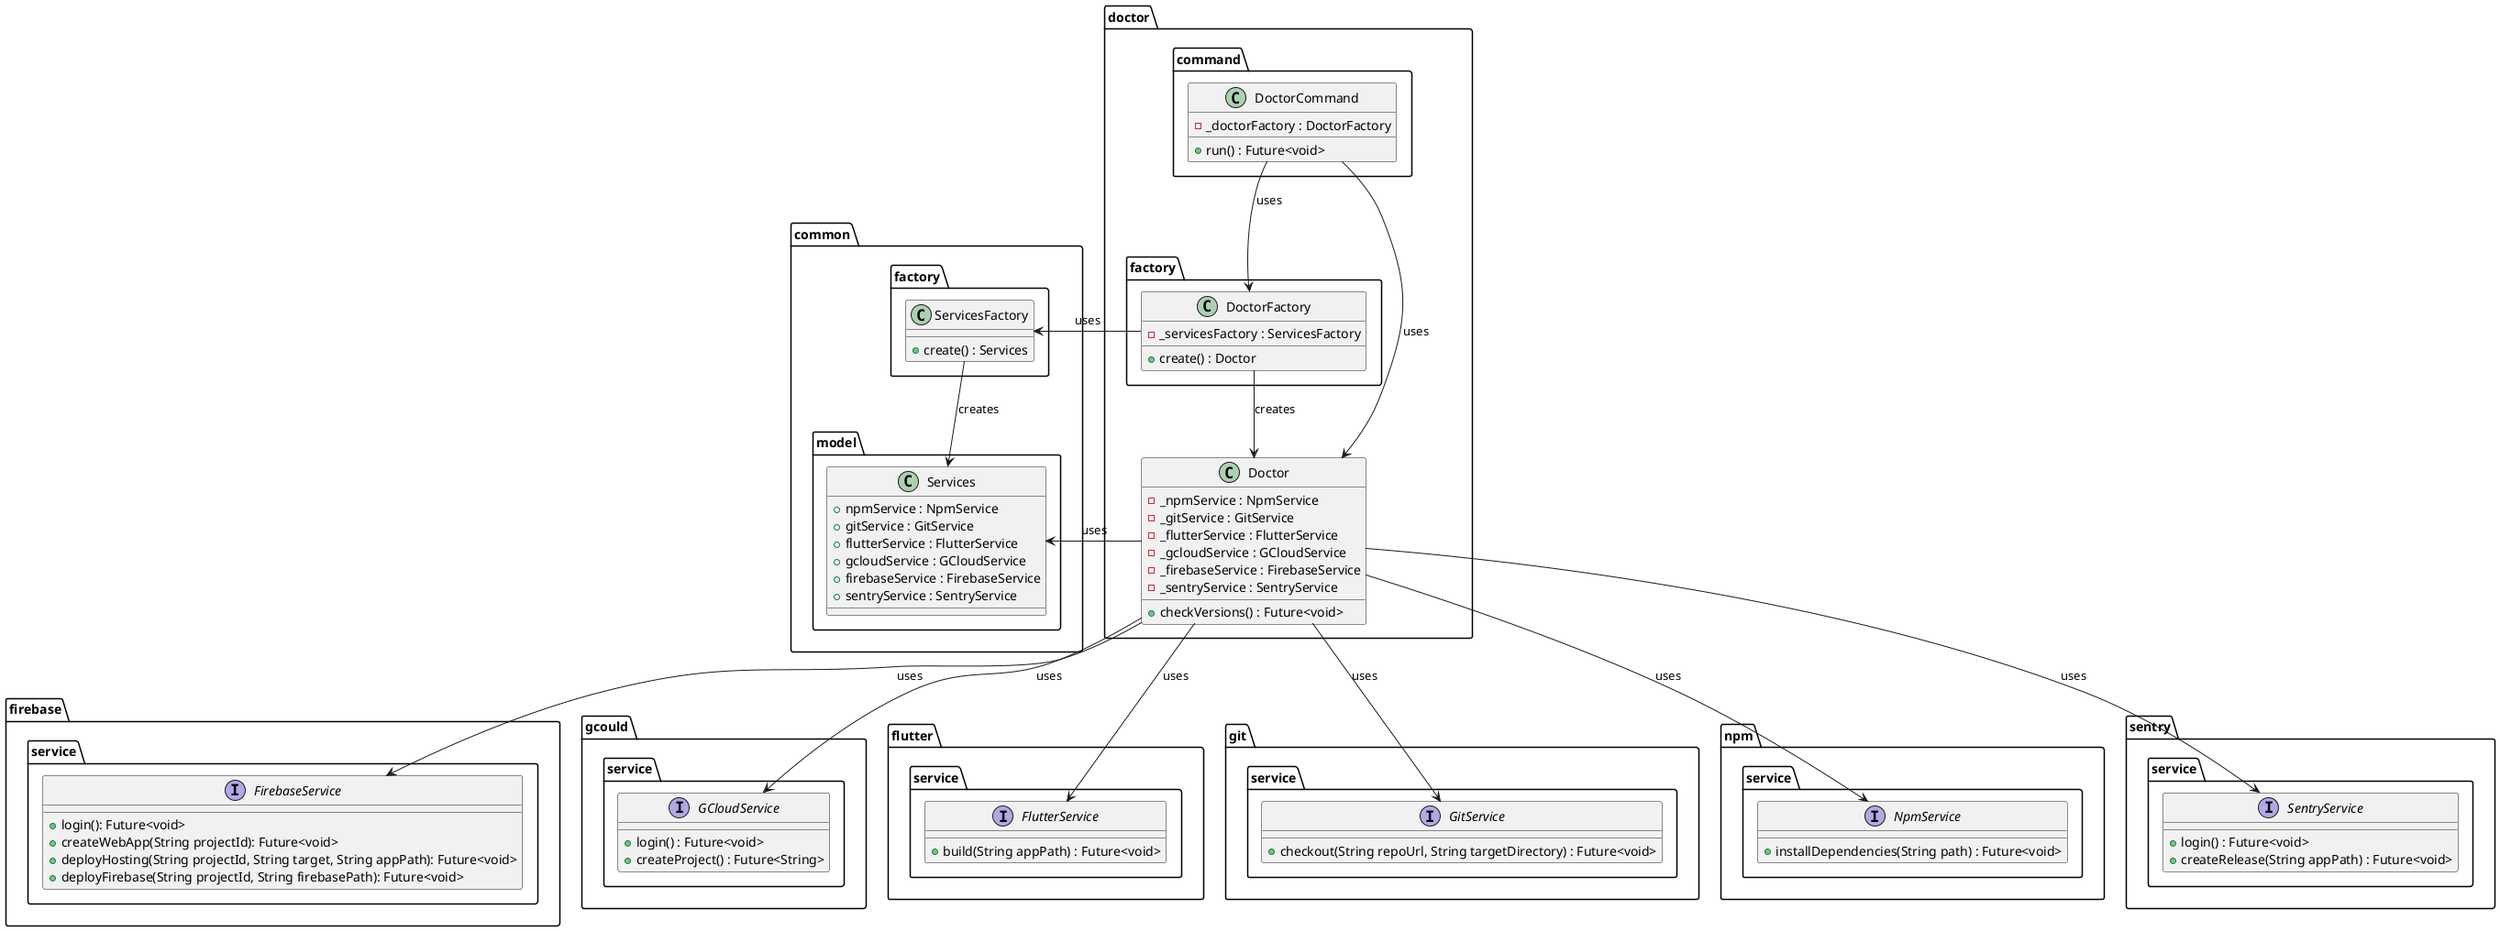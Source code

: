 @startuml doctor_command_class_diagram

package firebase.service {
    interface FirebaseService {
        + login(): Future<void>
        + createWebApp(String projectId): Future<void>
        + deployHosting(String projectId, String target, String appPath): Future<void>
        + deployFirebase(String projectId, String firebasePath): Future<void>
    }
}

package gcould.service {
    interface GCloudService {
        + login() : Future<void>
        + createProject() : Future<String>
    }
}

package flutter.service {
    interface FlutterService  {
        + build(String appPath) : Future<void>
    }
}

package git.service{
    interface GitService  {
        + checkout(String repoUrl, String targetDirectory) : Future<void>
    }
}

package npm.service {
    interface NpmService  {
        + installDependencies(String path) : Future<void>
    }
}

package sentry.service{
    interface SentryService  {
        + login() : Future<void>
        + createRelease(String appPath) : Future<void>
    }
}

package common {
    package model {
        class Services {
            + npmService : NpmService
            + gitService : GitService
            + flutterService : FlutterService
            + gcloudService : GCloudService
            + firebaseService : FirebaseService
            + sentryService : SentryService
        }
    }

    package factory as common.factory{
        class ServicesFactory {
            + create() : Services
        }
    }
}

package doctor {
    package command {
        class DoctorCommand {
            - _doctorFactory : DoctorFactory
            + run() : Future<void>
        }
    }

    package factory {
        class DoctorFactory {
            - _servicesFactory : ServicesFactory
            + create() : Doctor
        }
    }

    class Doctor {
        - _npmService : NpmService
        - _gitService : GitService
        - _flutterService : FlutterService
        - _gcloudService : GCloudService
        - _firebaseService : FirebaseService
        - _sentryService : SentryService
        + checkVersions() : Future<void>
    }
}

DoctorCommand -down-> Doctor : uses
DoctorCommand --> DoctorFactory : uses

DoctorFactory --> Doctor : creates
DoctorFactory -left-> ServicesFactory : uses

ServicesFactory --> Services : creates

Doctor -down-> NpmService : uses
Doctor -down-> GitService : uses
Doctor -down-> FlutterService : uses
Doctor -down-> GCloudService : uses
Doctor -down-> FirebaseService : uses
Doctor -down-> SentryService : uses
Doctor -left-> Services : uses

@enduml
